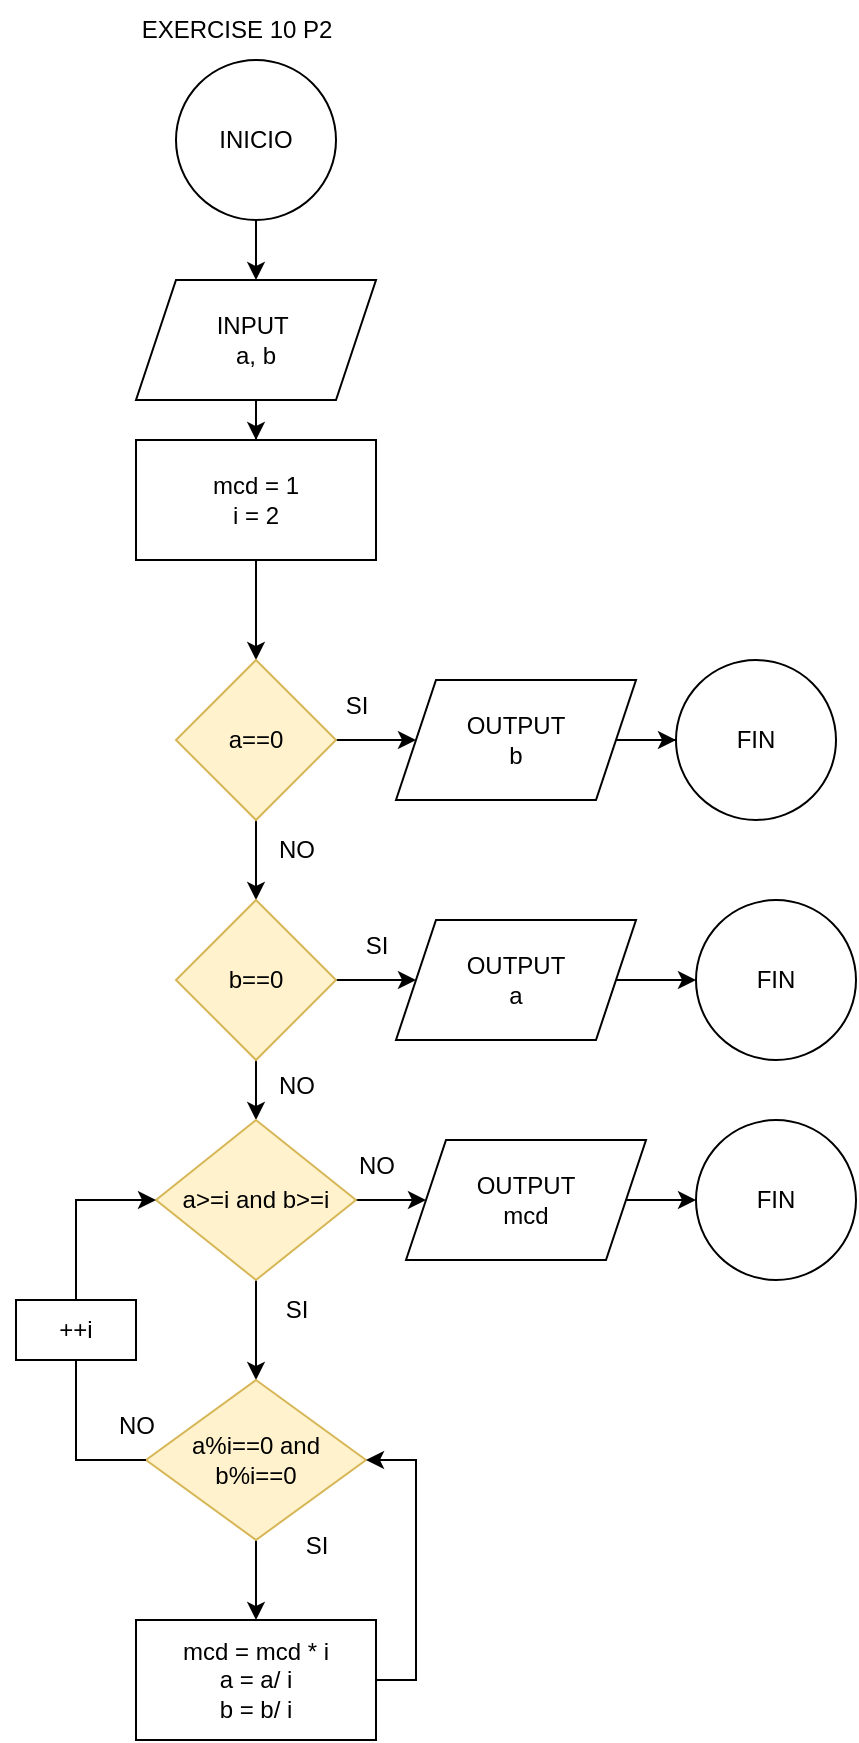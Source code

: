 <mxfile version="24.4.0" type="device">
  <diagram name="EXERCISE-1" id="7WXvErT6jwQCl5LBhXy7">
    <mxGraphModel dx="978" dy="531" grid="1" gridSize="10" guides="1" tooltips="1" connect="1" arrows="1" fold="1" page="1" pageScale="1" pageWidth="850" pageHeight="1100" math="0" shadow="0">
      <root>
        <mxCell id="0" />
        <mxCell id="1" parent="0" />
        <mxCell id="-hOMn0kYKFU-R9jvK8EN-38" value="EXERCISE 10 P2" style="text;html=1;align=center;verticalAlign=middle;resizable=0;points=[];autosize=1;strokeColor=none;fillColor=none;" parent="1" vertex="1">
          <mxGeometry x="310" width="120" height="30" as="geometry" />
        </mxCell>
        <mxCell id="jAzLcmatW34AS9ptDqRP-906" style="edgeStyle=orthogonalEdgeStyle;rounded=0;orthogonalLoop=1;jettySize=auto;html=1;exitX=0;exitY=0.5;exitDx=0;exitDy=0;entryX=0;entryY=0.5;entryDx=0;entryDy=0;" edge="1" parent="1" source="jAzLcmatW34AS9ptDqRP-907">
          <mxGeometry relative="1" as="geometry">
            <mxPoint x="302.5" y="1310" as="targetPoint" />
            <Array as="points">
              <mxPoint x="-180" y="2250" />
              <mxPoint x="-180" y="1310" />
            </Array>
          </mxGeometry>
        </mxCell>
        <mxCell id="jAzLcmatW34AS9ptDqRP-1044" value="" style="edgeStyle=orthogonalEdgeStyle;rounded=0;orthogonalLoop=1;jettySize=auto;html=1;" edge="1" parent="1" source="jAzLcmatW34AS9ptDqRP-1045" target="jAzLcmatW34AS9ptDqRP-1047">
          <mxGeometry relative="1" as="geometry" />
        </mxCell>
        <mxCell id="jAzLcmatW34AS9ptDqRP-1045" value="INICIO" style="ellipse;whiteSpace=wrap;html=1;" vertex="1" parent="1">
          <mxGeometry x="340" y="30" width="80" height="80" as="geometry" />
        </mxCell>
        <mxCell id="jAzLcmatW34AS9ptDqRP-1046" value="" style="edgeStyle=orthogonalEdgeStyle;rounded=0;orthogonalLoop=1;jettySize=auto;html=1;" edge="1" parent="1" source="jAzLcmatW34AS9ptDqRP-1047" target="jAzLcmatW34AS9ptDqRP-1049">
          <mxGeometry relative="1" as="geometry" />
        </mxCell>
        <mxCell id="jAzLcmatW34AS9ptDqRP-1047" value="INPUT&amp;nbsp;&lt;div&gt;a, b&lt;/div&gt;" style="shape=parallelogram;perimeter=parallelogramPerimeter;whiteSpace=wrap;html=1;fixedSize=1;" vertex="1" parent="1">
          <mxGeometry x="320" y="140" width="120" height="60" as="geometry" />
        </mxCell>
        <mxCell id="jAzLcmatW34AS9ptDqRP-1048" value="" style="edgeStyle=orthogonalEdgeStyle;rounded=0;orthogonalLoop=1;jettySize=auto;html=1;" edge="1" parent="1" source="jAzLcmatW34AS9ptDqRP-1049" target="jAzLcmatW34AS9ptDqRP-1052">
          <mxGeometry relative="1" as="geometry" />
        </mxCell>
        <mxCell id="jAzLcmatW34AS9ptDqRP-1049" value="mcd = 1&lt;div&gt;i = 2&lt;/div&gt;" style="whiteSpace=wrap;html=1;" vertex="1" parent="1">
          <mxGeometry x="320" y="220" width="120" height="60" as="geometry" />
        </mxCell>
        <mxCell id="jAzLcmatW34AS9ptDqRP-1050" value="" style="edgeStyle=orthogonalEdgeStyle;rounded=0;orthogonalLoop=1;jettySize=auto;html=1;" edge="1" parent="1" source="jAzLcmatW34AS9ptDqRP-1052" target="jAzLcmatW34AS9ptDqRP-1054">
          <mxGeometry relative="1" as="geometry" />
        </mxCell>
        <mxCell id="jAzLcmatW34AS9ptDqRP-1051" value="" style="edgeStyle=orthogonalEdgeStyle;rounded=0;orthogonalLoop=1;jettySize=auto;html=1;" edge="1" parent="1" source="jAzLcmatW34AS9ptDqRP-1052" target="jAzLcmatW34AS9ptDqRP-1060">
          <mxGeometry relative="1" as="geometry" />
        </mxCell>
        <mxCell id="jAzLcmatW34AS9ptDqRP-1052" value="a==0" style="rhombus;whiteSpace=wrap;html=1;fillColor=#fff2cc;strokeColor=#d6b656;" vertex="1" parent="1">
          <mxGeometry x="340" y="330" width="80" height="80" as="geometry" />
        </mxCell>
        <mxCell id="jAzLcmatW34AS9ptDqRP-1053" value="" style="edgeStyle=orthogonalEdgeStyle;rounded=0;orthogonalLoop=1;jettySize=auto;html=1;" edge="1" parent="1" source="jAzLcmatW34AS9ptDqRP-1054" target="jAzLcmatW34AS9ptDqRP-1055">
          <mxGeometry relative="1" as="geometry" />
        </mxCell>
        <mxCell id="jAzLcmatW34AS9ptDqRP-1054" value="OUTPUT&lt;div&gt;b&lt;/div&gt;" style="shape=parallelogram;perimeter=parallelogramPerimeter;whiteSpace=wrap;html=1;fixedSize=1;" vertex="1" parent="1">
          <mxGeometry x="450" y="340" width="120" height="60" as="geometry" />
        </mxCell>
        <mxCell id="jAzLcmatW34AS9ptDqRP-1055" value="FIN" style="ellipse;whiteSpace=wrap;html=1;" vertex="1" parent="1">
          <mxGeometry x="590" y="330" width="80" height="80" as="geometry" />
        </mxCell>
        <mxCell id="jAzLcmatW34AS9ptDqRP-1056" value="SI" style="text;html=1;align=center;verticalAlign=middle;resizable=0;points=[];autosize=1;strokeColor=none;fillColor=none;" vertex="1" parent="1">
          <mxGeometry x="415" y="338" width="30" height="30" as="geometry" />
        </mxCell>
        <mxCell id="jAzLcmatW34AS9ptDqRP-1057" value="NO" style="text;html=1;align=center;verticalAlign=middle;resizable=0;points=[];autosize=1;strokeColor=none;fillColor=none;" vertex="1" parent="1">
          <mxGeometry x="380" y="410" width="40" height="30" as="geometry" />
        </mxCell>
        <mxCell id="jAzLcmatW34AS9ptDqRP-1058" value="" style="edgeStyle=orthogonalEdgeStyle;rounded=0;orthogonalLoop=1;jettySize=auto;html=1;" edge="1" parent="1" source="jAzLcmatW34AS9ptDqRP-1060" target="jAzLcmatW34AS9ptDqRP-1062">
          <mxGeometry relative="1" as="geometry" />
        </mxCell>
        <mxCell id="jAzLcmatW34AS9ptDqRP-1059" value="" style="edgeStyle=orthogonalEdgeStyle;rounded=0;orthogonalLoop=1;jettySize=auto;html=1;" edge="1" parent="1" source="jAzLcmatW34AS9ptDqRP-1060" target="jAzLcmatW34AS9ptDqRP-1066">
          <mxGeometry relative="1" as="geometry" />
        </mxCell>
        <mxCell id="jAzLcmatW34AS9ptDqRP-1060" value="b==0" style="rhombus;whiteSpace=wrap;html=1;fillColor=#fff2cc;strokeColor=#d6b656;" vertex="1" parent="1">
          <mxGeometry x="340" y="450" width="80" height="80" as="geometry" />
        </mxCell>
        <mxCell id="jAzLcmatW34AS9ptDqRP-1061" value="" style="edgeStyle=orthogonalEdgeStyle;rounded=0;orthogonalLoop=1;jettySize=auto;html=1;" edge="1" parent="1" source="jAzLcmatW34AS9ptDqRP-1062" target="jAzLcmatW34AS9ptDqRP-1063">
          <mxGeometry relative="1" as="geometry" />
        </mxCell>
        <mxCell id="jAzLcmatW34AS9ptDqRP-1062" value="OUTPUT&lt;div&gt;a&lt;/div&gt;" style="shape=parallelogram;perimeter=parallelogramPerimeter;whiteSpace=wrap;html=1;fixedSize=1;" vertex="1" parent="1">
          <mxGeometry x="450" y="460" width="120" height="60" as="geometry" />
        </mxCell>
        <mxCell id="jAzLcmatW34AS9ptDqRP-1063" value="FIN" style="ellipse;whiteSpace=wrap;html=1;" vertex="1" parent="1">
          <mxGeometry x="600" y="450" width="80" height="80" as="geometry" />
        </mxCell>
        <mxCell id="jAzLcmatW34AS9ptDqRP-1064" value="" style="edgeStyle=orthogonalEdgeStyle;rounded=0;orthogonalLoop=1;jettySize=auto;html=1;" edge="1" parent="1" source="jAzLcmatW34AS9ptDqRP-1066" target="jAzLcmatW34AS9ptDqRP-1070">
          <mxGeometry relative="1" as="geometry" />
        </mxCell>
        <mxCell id="jAzLcmatW34AS9ptDqRP-1065" value="" style="edgeStyle=orthogonalEdgeStyle;rounded=0;orthogonalLoop=1;jettySize=auto;html=1;" edge="1" parent="1" source="jAzLcmatW34AS9ptDqRP-1066" target="jAzLcmatW34AS9ptDqRP-1076">
          <mxGeometry relative="1" as="geometry" />
        </mxCell>
        <mxCell id="jAzLcmatW34AS9ptDqRP-1066" value="a&amp;gt;=i and b&amp;gt;=i" style="rhombus;whiteSpace=wrap;html=1;fillColor=#fff2cc;strokeColor=#d6b656;" vertex="1" parent="1">
          <mxGeometry x="330" y="560" width="100" height="80" as="geometry" />
        </mxCell>
        <mxCell id="jAzLcmatW34AS9ptDqRP-1067" value="SI" style="text;html=1;align=center;verticalAlign=middle;resizable=0;points=[];autosize=1;strokeColor=none;fillColor=none;" vertex="1" parent="1">
          <mxGeometry x="425" y="458" width="30" height="30" as="geometry" />
        </mxCell>
        <mxCell id="jAzLcmatW34AS9ptDqRP-1068" value="NO" style="text;html=1;align=center;verticalAlign=middle;resizable=0;points=[];autosize=1;strokeColor=none;fillColor=none;" vertex="1" parent="1">
          <mxGeometry x="380" y="528" width="40" height="30" as="geometry" />
        </mxCell>
        <mxCell id="jAzLcmatW34AS9ptDqRP-1069" value="" style="edgeStyle=orthogonalEdgeStyle;rounded=0;orthogonalLoop=1;jettySize=auto;html=1;" edge="1" parent="1" source="jAzLcmatW34AS9ptDqRP-1070" target="jAzLcmatW34AS9ptDqRP-1071">
          <mxGeometry relative="1" as="geometry" />
        </mxCell>
        <mxCell id="jAzLcmatW34AS9ptDqRP-1070" value="OUTPUT&lt;div&gt;mcd&lt;/div&gt;" style="shape=parallelogram;perimeter=parallelogramPerimeter;whiteSpace=wrap;html=1;fixedSize=1;" vertex="1" parent="1">
          <mxGeometry x="455" y="570" width="120" height="60" as="geometry" />
        </mxCell>
        <mxCell id="jAzLcmatW34AS9ptDqRP-1071" value="FIN" style="ellipse;whiteSpace=wrap;html=1;" vertex="1" parent="1">
          <mxGeometry x="600" y="560" width="80" height="80" as="geometry" />
        </mxCell>
        <mxCell id="jAzLcmatW34AS9ptDqRP-1072" value="NO" style="text;html=1;align=center;verticalAlign=middle;resizable=0;points=[];autosize=1;strokeColor=none;fillColor=none;" vertex="1" parent="1">
          <mxGeometry x="420" y="568" width="40" height="30" as="geometry" />
        </mxCell>
        <mxCell id="jAzLcmatW34AS9ptDqRP-1073" value="SI" style="text;html=1;align=center;verticalAlign=middle;resizable=0;points=[];autosize=1;strokeColor=none;fillColor=none;" vertex="1" parent="1">
          <mxGeometry x="385" y="640" width="30" height="30" as="geometry" />
        </mxCell>
        <mxCell id="jAzLcmatW34AS9ptDqRP-1074" style="edgeStyle=orthogonalEdgeStyle;rounded=0;orthogonalLoop=1;jettySize=auto;html=1;entryX=0;entryY=0.5;entryDx=0;entryDy=0;" edge="1" parent="1" source="jAzLcmatW34AS9ptDqRP-1082" target="jAzLcmatW34AS9ptDqRP-1066">
          <mxGeometry relative="1" as="geometry">
            <Array as="points">
              <mxPoint x="290" y="600" />
            </Array>
          </mxGeometry>
        </mxCell>
        <mxCell id="jAzLcmatW34AS9ptDqRP-1075" value="" style="edgeStyle=orthogonalEdgeStyle;rounded=0;orthogonalLoop=1;jettySize=auto;html=1;" edge="1" parent="1" source="jAzLcmatW34AS9ptDqRP-1076" target="jAzLcmatW34AS9ptDqRP-1079">
          <mxGeometry relative="1" as="geometry" />
        </mxCell>
        <mxCell id="jAzLcmatW34AS9ptDqRP-1076" value="a%i==0 and b%i==0" style="rhombus;whiteSpace=wrap;html=1;fillColor=#fff2cc;strokeColor=#d6b656;" vertex="1" parent="1">
          <mxGeometry x="325" y="690" width="110" height="80" as="geometry" />
        </mxCell>
        <mxCell id="jAzLcmatW34AS9ptDqRP-1077" value="SI" style="text;html=1;align=center;verticalAlign=middle;resizable=0;points=[];autosize=1;strokeColor=none;fillColor=none;" vertex="1" parent="1">
          <mxGeometry x="395" y="758" width="30" height="30" as="geometry" />
        </mxCell>
        <mxCell id="jAzLcmatW34AS9ptDqRP-1078" value="" style="edgeStyle=orthogonalEdgeStyle;rounded=0;orthogonalLoop=1;jettySize=auto;html=1;entryX=1;entryY=0.5;entryDx=0;entryDy=0;" edge="1" parent="1" source="jAzLcmatW34AS9ptDqRP-1079" target="jAzLcmatW34AS9ptDqRP-1076">
          <mxGeometry relative="1" as="geometry">
            <mxPoint x="480" y="840" as="targetPoint" />
            <Array as="points">
              <mxPoint x="460" y="840" />
              <mxPoint x="460" y="730" />
            </Array>
          </mxGeometry>
        </mxCell>
        <mxCell id="jAzLcmatW34AS9ptDqRP-1079" value="mcd = mcd * i&lt;div&gt;a = a/ i&lt;/div&gt;&lt;div&gt;b = b/ i&lt;/div&gt;" style="whiteSpace=wrap;html=1;" vertex="1" parent="1">
          <mxGeometry x="320" y="810" width="120" height="60" as="geometry" />
        </mxCell>
        <mxCell id="jAzLcmatW34AS9ptDqRP-1080" value="NO" style="text;html=1;align=center;verticalAlign=middle;resizable=0;points=[];autosize=1;strokeColor=none;fillColor=none;" vertex="1" parent="1">
          <mxGeometry x="300" y="698" width="40" height="30" as="geometry" />
        </mxCell>
        <mxCell id="jAzLcmatW34AS9ptDqRP-1081" value="" style="edgeStyle=orthogonalEdgeStyle;rounded=0;orthogonalLoop=1;jettySize=auto;html=1;entryX=0;entryY=0.5;entryDx=0;entryDy=0;" edge="1" parent="1" source="jAzLcmatW34AS9ptDqRP-1076" target="jAzLcmatW34AS9ptDqRP-1082">
          <mxGeometry relative="1" as="geometry">
            <mxPoint x="325" y="730" as="sourcePoint" />
            <mxPoint x="330" y="600" as="targetPoint" />
            <Array as="points">
              <mxPoint x="290" y="730" />
            </Array>
          </mxGeometry>
        </mxCell>
        <mxCell id="jAzLcmatW34AS9ptDqRP-1082" value="++i" style="whiteSpace=wrap;html=1;" vertex="1" parent="1">
          <mxGeometry x="260" y="650" width="60" height="30" as="geometry" />
        </mxCell>
      </root>
    </mxGraphModel>
  </diagram>
</mxfile>
